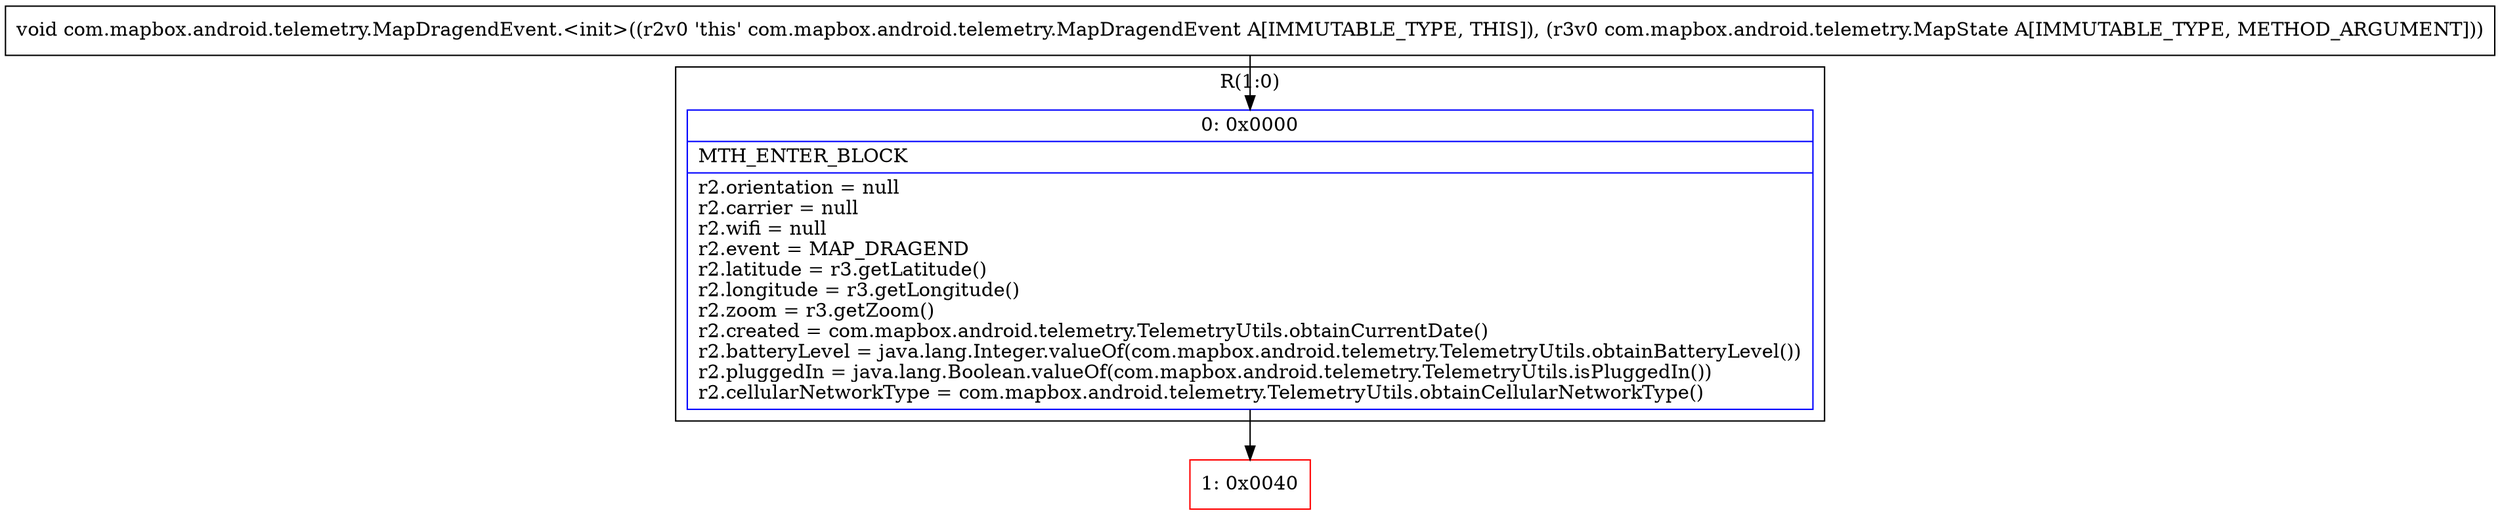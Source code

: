 digraph "CFG forcom.mapbox.android.telemetry.MapDragendEvent.\<init\>(Lcom\/mapbox\/android\/telemetry\/MapState;)V" {
subgraph cluster_Region_1070488433 {
label = "R(1:0)";
node [shape=record,color=blue];
Node_0 [shape=record,label="{0\:\ 0x0000|MTH_ENTER_BLOCK\l|r2.orientation = null\lr2.carrier = null\lr2.wifi = null\lr2.event = MAP_DRAGEND\lr2.latitude = r3.getLatitude()\lr2.longitude = r3.getLongitude()\lr2.zoom = r3.getZoom()\lr2.created = com.mapbox.android.telemetry.TelemetryUtils.obtainCurrentDate()\lr2.batteryLevel = java.lang.Integer.valueOf(com.mapbox.android.telemetry.TelemetryUtils.obtainBatteryLevel())\lr2.pluggedIn = java.lang.Boolean.valueOf(com.mapbox.android.telemetry.TelemetryUtils.isPluggedIn())\lr2.cellularNetworkType = com.mapbox.android.telemetry.TelemetryUtils.obtainCellularNetworkType()\l}"];
}
Node_1 [shape=record,color=red,label="{1\:\ 0x0040}"];
MethodNode[shape=record,label="{void com.mapbox.android.telemetry.MapDragendEvent.\<init\>((r2v0 'this' com.mapbox.android.telemetry.MapDragendEvent A[IMMUTABLE_TYPE, THIS]), (r3v0 com.mapbox.android.telemetry.MapState A[IMMUTABLE_TYPE, METHOD_ARGUMENT])) }"];
MethodNode -> Node_0;
Node_0 -> Node_1;
}

